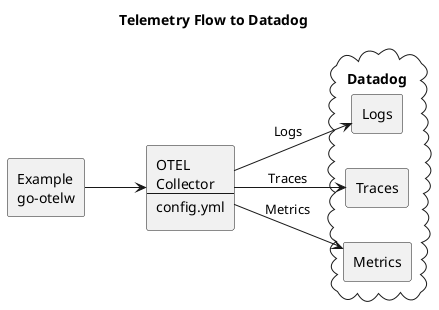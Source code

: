 @startuml datadog
title Telemetry Flow to Datadog
left to right direction

agent "Example\ngo-otelw" as EX
agent "OTEL\nCollector\n----\nconfig.yml" as OC

cloud Datadog {
    agent Logs
    agent Traces
    agent Metrics
}

EX --> OC
OC --> Logs: "Logs"
OC --> Traces: "Traces"
OC --> Metrics: "Metrics"

@enduml
